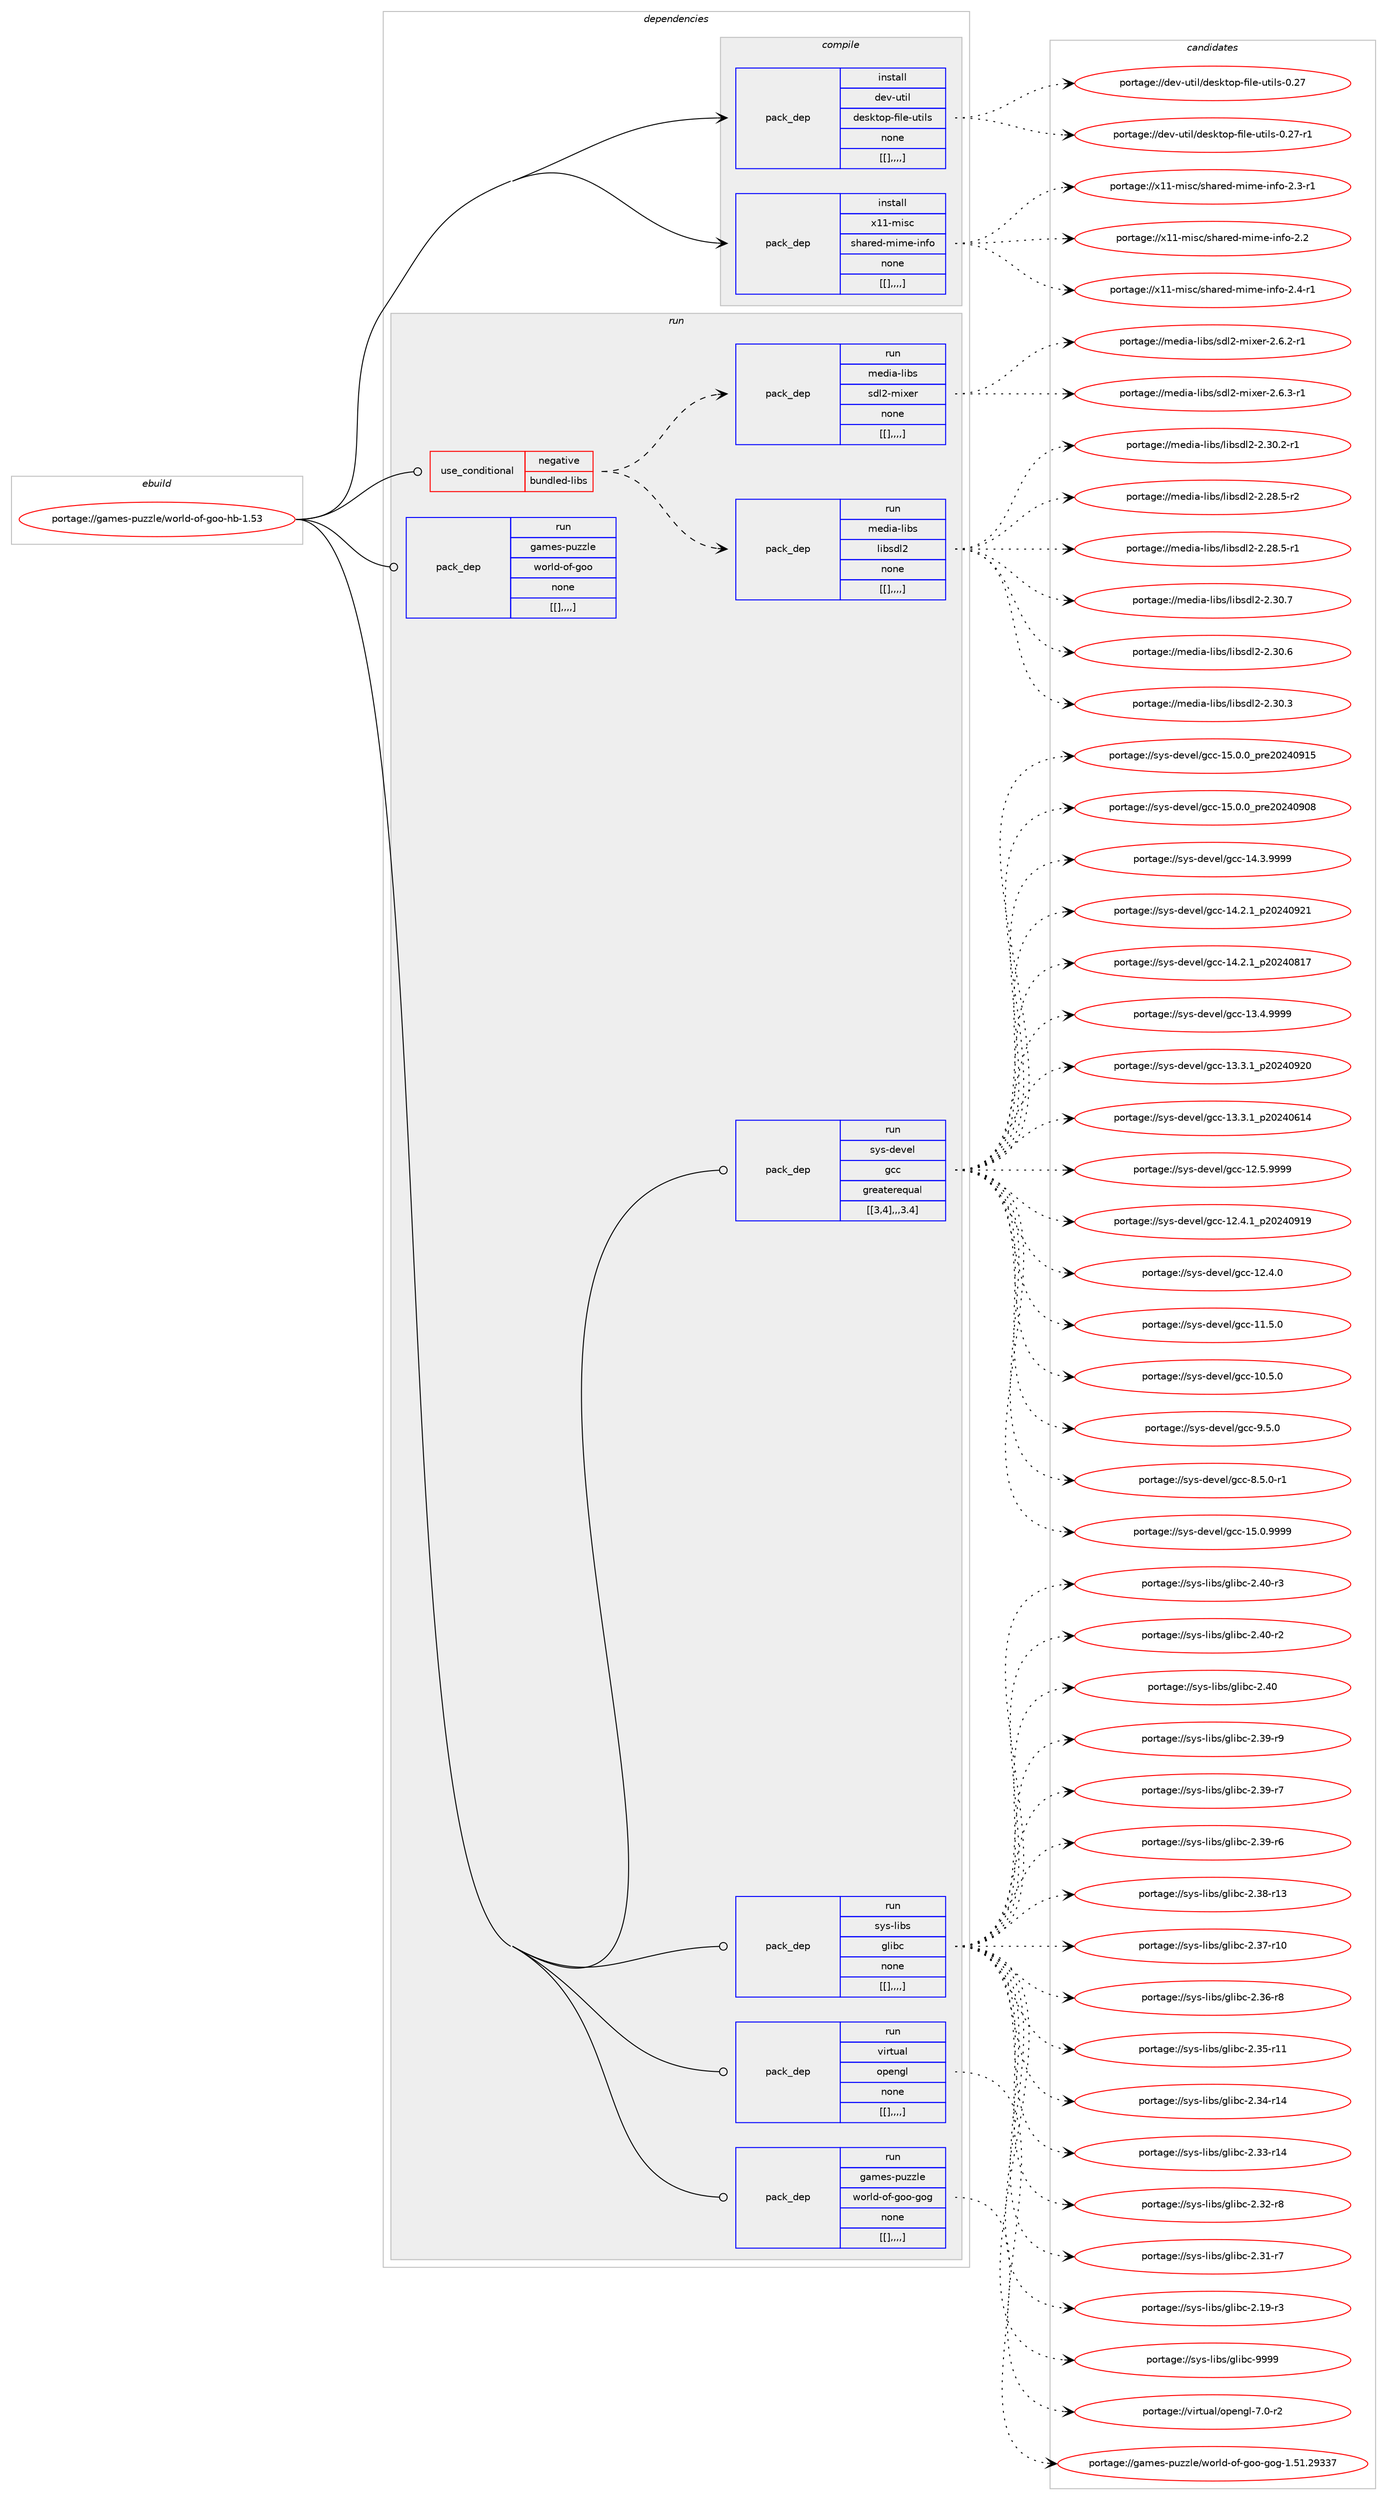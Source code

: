 digraph prolog {

# *************
# Graph options
# *************

newrank=true;
concentrate=true;
compound=true;
graph [rankdir=LR,fontname=Helvetica,fontsize=10,ranksep=1.5];#, ranksep=2.5, nodesep=0.2];
edge  [arrowhead=vee];
node  [fontname=Helvetica,fontsize=10];

# **********
# The ebuild
# **********

subgraph cluster_leftcol {
color=gray;
label=<<i>ebuild</i>>;
id [label="portage://games-puzzle/world-of-goo-hb-1.53", color=red, width=4, href="../games-puzzle/world-of-goo-hb-1.53.svg"];
}

# ****************
# The dependencies
# ****************

subgraph cluster_midcol {
color=gray;
label=<<i>dependencies</i>>;
subgraph cluster_compile {
fillcolor="#eeeeee";
style=filled;
label=<<i>compile</i>>;
subgraph pack168510 {
dependency236817 [label=<<TABLE BORDER="0" CELLBORDER="1" CELLSPACING="0" CELLPADDING="4" WIDTH="220"><TR><TD ROWSPAN="6" CELLPADDING="30">pack_dep</TD></TR><TR><TD WIDTH="110">install</TD></TR><TR><TD>dev-util</TD></TR><TR><TD>desktop-file-utils</TD></TR><TR><TD>none</TD></TR><TR><TD>[[],,,,]</TD></TR></TABLE>>, shape=none, color=blue];
}
id:e -> dependency236817:w [weight=20,style="solid",arrowhead="vee"];
subgraph pack168511 {
dependency236818 [label=<<TABLE BORDER="0" CELLBORDER="1" CELLSPACING="0" CELLPADDING="4" WIDTH="220"><TR><TD ROWSPAN="6" CELLPADDING="30">pack_dep</TD></TR><TR><TD WIDTH="110">install</TD></TR><TR><TD>x11-misc</TD></TR><TR><TD>shared-mime-info</TD></TR><TR><TD>none</TD></TR><TR><TD>[[],,,,]</TD></TR></TABLE>>, shape=none, color=blue];
}
id:e -> dependency236818:w [weight=20,style="solid",arrowhead="vee"];
}
subgraph cluster_compileandrun {
fillcolor="#eeeeee";
style=filled;
label=<<i>compile and run</i>>;
}
subgraph cluster_run {
fillcolor="#eeeeee";
style=filled;
label=<<i>run</i>>;
subgraph cond66802 {
dependency236819 [label=<<TABLE BORDER="0" CELLBORDER="1" CELLSPACING="0" CELLPADDING="4"><TR><TD ROWSPAN="3" CELLPADDING="10">use_conditional</TD></TR><TR><TD>negative</TD></TR><TR><TD>bundled-libs</TD></TR></TABLE>>, shape=none, color=red];
subgraph pack168512 {
dependency236820 [label=<<TABLE BORDER="0" CELLBORDER="1" CELLSPACING="0" CELLPADDING="4" WIDTH="220"><TR><TD ROWSPAN="6" CELLPADDING="30">pack_dep</TD></TR><TR><TD WIDTH="110">run</TD></TR><TR><TD>media-libs</TD></TR><TR><TD>libsdl2</TD></TR><TR><TD>none</TD></TR><TR><TD>[[],,,,]</TD></TR></TABLE>>, shape=none, color=blue];
}
dependency236819:e -> dependency236820:w [weight=20,style="dashed",arrowhead="vee"];
subgraph pack168513 {
dependency236821 [label=<<TABLE BORDER="0" CELLBORDER="1" CELLSPACING="0" CELLPADDING="4" WIDTH="220"><TR><TD ROWSPAN="6" CELLPADDING="30">pack_dep</TD></TR><TR><TD WIDTH="110">run</TD></TR><TR><TD>media-libs</TD></TR><TR><TD>sdl2-mixer</TD></TR><TR><TD>none</TD></TR><TR><TD>[[],,,,]</TD></TR></TABLE>>, shape=none, color=blue];
}
dependency236819:e -> dependency236821:w [weight=20,style="dashed",arrowhead="vee"];
}
id:e -> dependency236819:w [weight=20,style="solid",arrowhead="odot"];
subgraph pack168514 {
dependency236822 [label=<<TABLE BORDER="0" CELLBORDER="1" CELLSPACING="0" CELLPADDING="4" WIDTH="220"><TR><TD ROWSPAN="6" CELLPADDING="30">pack_dep</TD></TR><TR><TD WIDTH="110">run</TD></TR><TR><TD>sys-devel</TD></TR><TR><TD>gcc</TD></TR><TR><TD>greaterequal</TD></TR><TR><TD>[[3,4],,,3.4]</TD></TR></TABLE>>, shape=none, color=blue];
}
id:e -> dependency236822:w [weight=20,style="solid",arrowhead="odot"];
subgraph pack168515 {
dependency236823 [label=<<TABLE BORDER="0" CELLBORDER="1" CELLSPACING="0" CELLPADDING="4" WIDTH="220"><TR><TD ROWSPAN="6" CELLPADDING="30">pack_dep</TD></TR><TR><TD WIDTH="110">run</TD></TR><TR><TD>sys-libs</TD></TR><TR><TD>glibc</TD></TR><TR><TD>none</TD></TR><TR><TD>[[],,,,]</TD></TR></TABLE>>, shape=none, color=blue];
}
id:e -> dependency236823:w [weight=20,style="solid",arrowhead="odot"];
subgraph pack168516 {
dependency236824 [label=<<TABLE BORDER="0" CELLBORDER="1" CELLSPACING="0" CELLPADDING="4" WIDTH="220"><TR><TD ROWSPAN="6" CELLPADDING="30">pack_dep</TD></TR><TR><TD WIDTH="110">run</TD></TR><TR><TD>virtual</TD></TR><TR><TD>opengl</TD></TR><TR><TD>none</TD></TR><TR><TD>[[],,,,]</TD></TR></TABLE>>, shape=none, color=blue];
}
id:e -> dependency236824:w [weight=20,style="solid",arrowhead="odot"];
subgraph pack168517 {
dependency236825 [label=<<TABLE BORDER="0" CELLBORDER="1" CELLSPACING="0" CELLPADDING="4" WIDTH="220"><TR><TD ROWSPAN="6" CELLPADDING="30">pack_dep</TD></TR><TR><TD WIDTH="110">run</TD></TR><TR><TD>games-puzzle</TD></TR><TR><TD>world-of-goo</TD></TR><TR><TD>none</TD></TR><TR><TD>[[],,,,]</TD></TR></TABLE>>, shape=none, color=blue];
}
id:e -> dependency236825:w [weight=20,style="solid",arrowhead="odot"];
subgraph pack168518 {
dependency236826 [label=<<TABLE BORDER="0" CELLBORDER="1" CELLSPACING="0" CELLPADDING="4" WIDTH="220"><TR><TD ROWSPAN="6" CELLPADDING="30">pack_dep</TD></TR><TR><TD WIDTH="110">run</TD></TR><TR><TD>games-puzzle</TD></TR><TR><TD>world-of-goo-gog</TD></TR><TR><TD>none</TD></TR><TR><TD>[[],,,,]</TD></TR></TABLE>>, shape=none, color=blue];
}
id:e -> dependency236826:w [weight=20,style="solid",arrowhead="odot"];
}
}

# **************
# The candidates
# **************

subgraph cluster_choices {
rank=same;
color=gray;
label=<<i>candidates</i>>;

subgraph choice168510 {
color=black;
nodesep=1;
choice1001011184511711610510847100101115107116111112451021051081014511711610510811545484650554511449 [label="portage://dev-util/desktop-file-utils-0.27-r1", color=red, width=4,href="../dev-util/desktop-file-utils-0.27-r1.svg"];
choice100101118451171161051084710010111510711611111245102105108101451171161051081154548465055 [label="portage://dev-util/desktop-file-utils-0.27", color=red, width=4,href="../dev-util/desktop-file-utils-0.27.svg"];
dependency236817:e -> choice1001011184511711610510847100101115107116111112451021051081014511711610510811545484650554511449:w [style=dotted,weight="100"];
dependency236817:e -> choice100101118451171161051084710010111510711611111245102105108101451171161051081154548465055:w [style=dotted,weight="100"];
}
subgraph choice168511 {
color=black;
nodesep=1;
choice1204949451091051159947115104971141011004510910510910145105110102111455046524511449 [label="portage://x11-misc/shared-mime-info-2.4-r1", color=red, width=4,href="../x11-misc/shared-mime-info-2.4-r1.svg"];
choice1204949451091051159947115104971141011004510910510910145105110102111455046514511449 [label="portage://x11-misc/shared-mime-info-2.3-r1", color=red, width=4,href="../x11-misc/shared-mime-info-2.3-r1.svg"];
choice120494945109105115994711510497114101100451091051091014510511010211145504650 [label="portage://x11-misc/shared-mime-info-2.2", color=red, width=4,href="../x11-misc/shared-mime-info-2.2.svg"];
dependency236818:e -> choice1204949451091051159947115104971141011004510910510910145105110102111455046524511449:w [style=dotted,weight="100"];
dependency236818:e -> choice1204949451091051159947115104971141011004510910510910145105110102111455046514511449:w [style=dotted,weight="100"];
dependency236818:e -> choice120494945109105115994711510497114101100451091051091014510511010211145504650:w [style=dotted,weight="100"];
}
subgraph choice168512 {
color=black;
nodesep=1;
choice10910110010597451081059811547108105981151001085045504651484655 [label="portage://media-libs/libsdl2-2.30.7", color=red, width=4,href="../media-libs/libsdl2-2.30.7.svg"];
choice10910110010597451081059811547108105981151001085045504651484654 [label="portage://media-libs/libsdl2-2.30.6", color=red, width=4,href="../media-libs/libsdl2-2.30.6.svg"];
choice10910110010597451081059811547108105981151001085045504651484651 [label="portage://media-libs/libsdl2-2.30.3", color=red, width=4,href="../media-libs/libsdl2-2.30.3.svg"];
choice109101100105974510810598115471081059811510010850455046514846504511449 [label="portage://media-libs/libsdl2-2.30.2-r1", color=red, width=4,href="../media-libs/libsdl2-2.30.2-r1.svg"];
choice109101100105974510810598115471081059811510010850455046505646534511450 [label="portage://media-libs/libsdl2-2.28.5-r2", color=red, width=4,href="../media-libs/libsdl2-2.28.5-r2.svg"];
choice109101100105974510810598115471081059811510010850455046505646534511449 [label="portage://media-libs/libsdl2-2.28.5-r1", color=red, width=4,href="../media-libs/libsdl2-2.28.5-r1.svg"];
dependency236820:e -> choice10910110010597451081059811547108105981151001085045504651484655:w [style=dotted,weight="100"];
dependency236820:e -> choice10910110010597451081059811547108105981151001085045504651484654:w [style=dotted,weight="100"];
dependency236820:e -> choice10910110010597451081059811547108105981151001085045504651484651:w [style=dotted,weight="100"];
dependency236820:e -> choice109101100105974510810598115471081059811510010850455046514846504511449:w [style=dotted,weight="100"];
dependency236820:e -> choice109101100105974510810598115471081059811510010850455046505646534511450:w [style=dotted,weight="100"];
dependency236820:e -> choice109101100105974510810598115471081059811510010850455046505646534511449:w [style=dotted,weight="100"];
}
subgraph choice168513 {
color=black;
nodesep=1;
choice1091011001059745108105981154711510010850451091051201011144550465446514511449 [label="portage://media-libs/sdl2-mixer-2.6.3-r1", color=red, width=4,href="../media-libs/sdl2-mixer-2.6.3-r1.svg"];
choice1091011001059745108105981154711510010850451091051201011144550465446504511449 [label="portage://media-libs/sdl2-mixer-2.6.2-r1", color=red, width=4,href="../media-libs/sdl2-mixer-2.6.2-r1.svg"];
dependency236821:e -> choice1091011001059745108105981154711510010850451091051201011144550465446514511449:w [style=dotted,weight="100"];
dependency236821:e -> choice1091011001059745108105981154711510010850451091051201011144550465446504511449:w [style=dotted,weight="100"];
}
subgraph choice168514 {
color=black;
nodesep=1;
choice1151211154510010111810110847103999945495346484657575757 [label="portage://sys-devel/gcc-15.0.9999", color=red, width=4,href="../sys-devel/gcc-15.0.9999.svg"];
choice1151211154510010111810110847103999945495346484648951121141015048505248574953 [label="portage://sys-devel/gcc-15.0.0_pre20240915", color=red, width=4,href="../sys-devel/gcc-15.0.0_pre20240915.svg"];
choice1151211154510010111810110847103999945495346484648951121141015048505248574856 [label="portage://sys-devel/gcc-15.0.0_pre20240908", color=red, width=4,href="../sys-devel/gcc-15.0.0_pre20240908.svg"];
choice1151211154510010111810110847103999945495246514657575757 [label="portage://sys-devel/gcc-14.3.9999", color=red, width=4,href="../sys-devel/gcc-14.3.9999.svg"];
choice1151211154510010111810110847103999945495246504649951125048505248575049 [label="portage://sys-devel/gcc-14.2.1_p20240921", color=red, width=4,href="../sys-devel/gcc-14.2.1_p20240921.svg"];
choice1151211154510010111810110847103999945495246504649951125048505248564955 [label="portage://sys-devel/gcc-14.2.1_p20240817", color=red, width=4,href="../sys-devel/gcc-14.2.1_p20240817.svg"];
choice1151211154510010111810110847103999945495146524657575757 [label="portage://sys-devel/gcc-13.4.9999", color=red, width=4,href="../sys-devel/gcc-13.4.9999.svg"];
choice1151211154510010111810110847103999945495146514649951125048505248575048 [label="portage://sys-devel/gcc-13.3.1_p20240920", color=red, width=4,href="../sys-devel/gcc-13.3.1_p20240920.svg"];
choice1151211154510010111810110847103999945495146514649951125048505248544952 [label="portage://sys-devel/gcc-13.3.1_p20240614", color=red, width=4,href="../sys-devel/gcc-13.3.1_p20240614.svg"];
choice1151211154510010111810110847103999945495046534657575757 [label="portage://sys-devel/gcc-12.5.9999", color=red, width=4,href="../sys-devel/gcc-12.5.9999.svg"];
choice1151211154510010111810110847103999945495046524649951125048505248574957 [label="portage://sys-devel/gcc-12.4.1_p20240919", color=red, width=4,href="../sys-devel/gcc-12.4.1_p20240919.svg"];
choice1151211154510010111810110847103999945495046524648 [label="portage://sys-devel/gcc-12.4.0", color=red, width=4,href="../sys-devel/gcc-12.4.0.svg"];
choice1151211154510010111810110847103999945494946534648 [label="portage://sys-devel/gcc-11.5.0", color=red, width=4,href="../sys-devel/gcc-11.5.0.svg"];
choice1151211154510010111810110847103999945494846534648 [label="portage://sys-devel/gcc-10.5.0", color=red, width=4,href="../sys-devel/gcc-10.5.0.svg"];
choice11512111545100101118101108471039999455746534648 [label="portage://sys-devel/gcc-9.5.0", color=red, width=4,href="../sys-devel/gcc-9.5.0.svg"];
choice115121115451001011181011084710399994556465346484511449 [label="portage://sys-devel/gcc-8.5.0-r1", color=red, width=4,href="../sys-devel/gcc-8.5.0-r1.svg"];
dependency236822:e -> choice1151211154510010111810110847103999945495346484657575757:w [style=dotted,weight="100"];
dependency236822:e -> choice1151211154510010111810110847103999945495346484648951121141015048505248574953:w [style=dotted,weight="100"];
dependency236822:e -> choice1151211154510010111810110847103999945495346484648951121141015048505248574856:w [style=dotted,weight="100"];
dependency236822:e -> choice1151211154510010111810110847103999945495246514657575757:w [style=dotted,weight="100"];
dependency236822:e -> choice1151211154510010111810110847103999945495246504649951125048505248575049:w [style=dotted,weight="100"];
dependency236822:e -> choice1151211154510010111810110847103999945495246504649951125048505248564955:w [style=dotted,weight="100"];
dependency236822:e -> choice1151211154510010111810110847103999945495146524657575757:w [style=dotted,weight="100"];
dependency236822:e -> choice1151211154510010111810110847103999945495146514649951125048505248575048:w [style=dotted,weight="100"];
dependency236822:e -> choice1151211154510010111810110847103999945495146514649951125048505248544952:w [style=dotted,weight="100"];
dependency236822:e -> choice1151211154510010111810110847103999945495046534657575757:w [style=dotted,weight="100"];
dependency236822:e -> choice1151211154510010111810110847103999945495046524649951125048505248574957:w [style=dotted,weight="100"];
dependency236822:e -> choice1151211154510010111810110847103999945495046524648:w [style=dotted,weight="100"];
dependency236822:e -> choice1151211154510010111810110847103999945494946534648:w [style=dotted,weight="100"];
dependency236822:e -> choice1151211154510010111810110847103999945494846534648:w [style=dotted,weight="100"];
dependency236822:e -> choice11512111545100101118101108471039999455746534648:w [style=dotted,weight="100"];
dependency236822:e -> choice115121115451001011181011084710399994556465346484511449:w [style=dotted,weight="100"];
}
subgraph choice168515 {
color=black;
nodesep=1;
choice11512111545108105981154710310810598994557575757 [label="portage://sys-libs/glibc-9999", color=red, width=4,href="../sys-libs/glibc-9999.svg"];
choice115121115451081059811547103108105989945504652484511451 [label="portage://sys-libs/glibc-2.40-r3", color=red, width=4,href="../sys-libs/glibc-2.40-r3.svg"];
choice115121115451081059811547103108105989945504652484511450 [label="portage://sys-libs/glibc-2.40-r2", color=red, width=4,href="../sys-libs/glibc-2.40-r2.svg"];
choice11512111545108105981154710310810598994550465248 [label="portage://sys-libs/glibc-2.40", color=red, width=4,href="../sys-libs/glibc-2.40.svg"];
choice115121115451081059811547103108105989945504651574511457 [label="portage://sys-libs/glibc-2.39-r9", color=red, width=4,href="../sys-libs/glibc-2.39-r9.svg"];
choice115121115451081059811547103108105989945504651574511455 [label="portage://sys-libs/glibc-2.39-r7", color=red, width=4,href="../sys-libs/glibc-2.39-r7.svg"];
choice115121115451081059811547103108105989945504651574511454 [label="portage://sys-libs/glibc-2.39-r6", color=red, width=4,href="../sys-libs/glibc-2.39-r6.svg"];
choice11512111545108105981154710310810598994550465156451144951 [label="portage://sys-libs/glibc-2.38-r13", color=red, width=4,href="../sys-libs/glibc-2.38-r13.svg"];
choice11512111545108105981154710310810598994550465155451144948 [label="portage://sys-libs/glibc-2.37-r10", color=red, width=4,href="../sys-libs/glibc-2.37-r10.svg"];
choice115121115451081059811547103108105989945504651544511456 [label="portage://sys-libs/glibc-2.36-r8", color=red, width=4,href="../sys-libs/glibc-2.36-r8.svg"];
choice11512111545108105981154710310810598994550465153451144949 [label="portage://sys-libs/glibc-2.35-r11", color=red, width=4,href="../sys-libs/glibc-2.35-r11.svg"];
choice11512111545108105981154710310810598994550465152451144952 [label="portage://sys-libs/glibc-2.34-r14", color=red, width=4,href="../sys-libs/glibc-2.34-r14.svg"];
choice11512111545108105981154710310810598994550465151451144952 [label="portage://sys-libs/glibc-2.33-r14", color=red, width=4,href="../sys-libs/glibc-2.33-r14.svg"];
choice115121115451081059811547103108105989945504651504511456 [label="portage://sys-libs/glibc-2.32-r8", color=red, width=4,href="../sys-libs/glibc-2.32-r8.svg"];
choice115121115451081059811547103108105989945504651494511455 [label="portage://sys-libs/glibc-2.31-r7", color=red, width=4,href="../sys-libs/glibc-2.31-r7.svg"];
choice115121115451081059811547103108105989945504649574511451 [label="portage://sys-libs/glibc-2.19-r3", color=red, width=4,href="../sys-libs/glibc-2.19-r3.svg"];
dependency236823:e -> choice11512111545108105981154710310810598994557575757:w [style=dotted,weight="100"];
dependency236823:e -> choice115121115451081059811547103108105989945504652484511451:w [style=dotted,weight="100"];
dependency236823:e -> choice115121115451081059811547103108105989945504652484511450:w [style=dotted,weight="100"];
dependency236823:e -> choice11512111545108105981154710310810598994550465248:w [style=dotted,weight="100"];
dependency236823:e -> choice115121115451081059811547103108105989945504651574511457:w [style=dotted,weight="100"];
dependency236823:e -> choice115121115451081059811547103108105989945504651574511455:w [style=dotted,weight="100"];
dependency236823:e -> choice115121115451081059811547103108105989945504651574511454:w [style=dotted,weight="100"];
dependency236823:e -> choice11512111545108105981154710310810598994550465156451144951:w [style=dotted,weight="100"];
dependency236823:e -> choice11512111545108105981154710310810598994550465155451144948:w [style=dotted,weight="100"];
dependency236823:e -> choice115121115451081059811547103108105989945504651544511456:w [style=dotted,weight="100"];
dependency236823:e -> choice11512111545108105981154710310810598994550465153451144949:w [style=dotted,weight="100"];
dependency236823:e -> choice11512111545108105981154710310810598994550465152451144952:w [style=dotted,weight="100"];
dependency236823:e -> choice11512111545108105981154710310810598994550465151451144952:w [style=dotted,weight="100"];
dependency236823:e -> choice115121115451081059811547103108105989945504651504511456:w [style=dotted,weight="100"];
dependency236823:e -> choice115121115451081059811547103108105989945504651494511455:w [style=dotted,weight="100"];
dependency236823:e -> choice115121115451081059811547103108105989945504649574511451:w [style=dotted,weight="100"];
}
subgraph choice168516 {
color=black;
nodesep=1;
choice1181051141161179710847111112101110103108455546484511450 [label="portage://virtual/opengl-7.0-r2", color=red, width=4,href="../virtual/opengl-7.0-r2.svg"];
dependency236824:e -> choice1181051141161179710847111112101110103108455546484511450:w [style=dotted,weight="100"];
}
subgraph choice168517 {
color=black;
nodesep=1;
}
subgraph choice168518 {
color=black;
nodesep=1;
choice1039710910111545112117122122108101471191111141081004511110245103111111451031111034549465349465057515155 [label="portage://games-puzzle/world-of-goo-gog-1.51.29337", color=red, width=4,href="../games-puzzle/world-of-goo-gog-1.51.29337.svg"];
dependency236826:e -> choice1039710910111545112117122122108101471191111141081004511110245103111111451031111034549465349465057515155:w [style=dotted,weight="100"];
}
}

}
